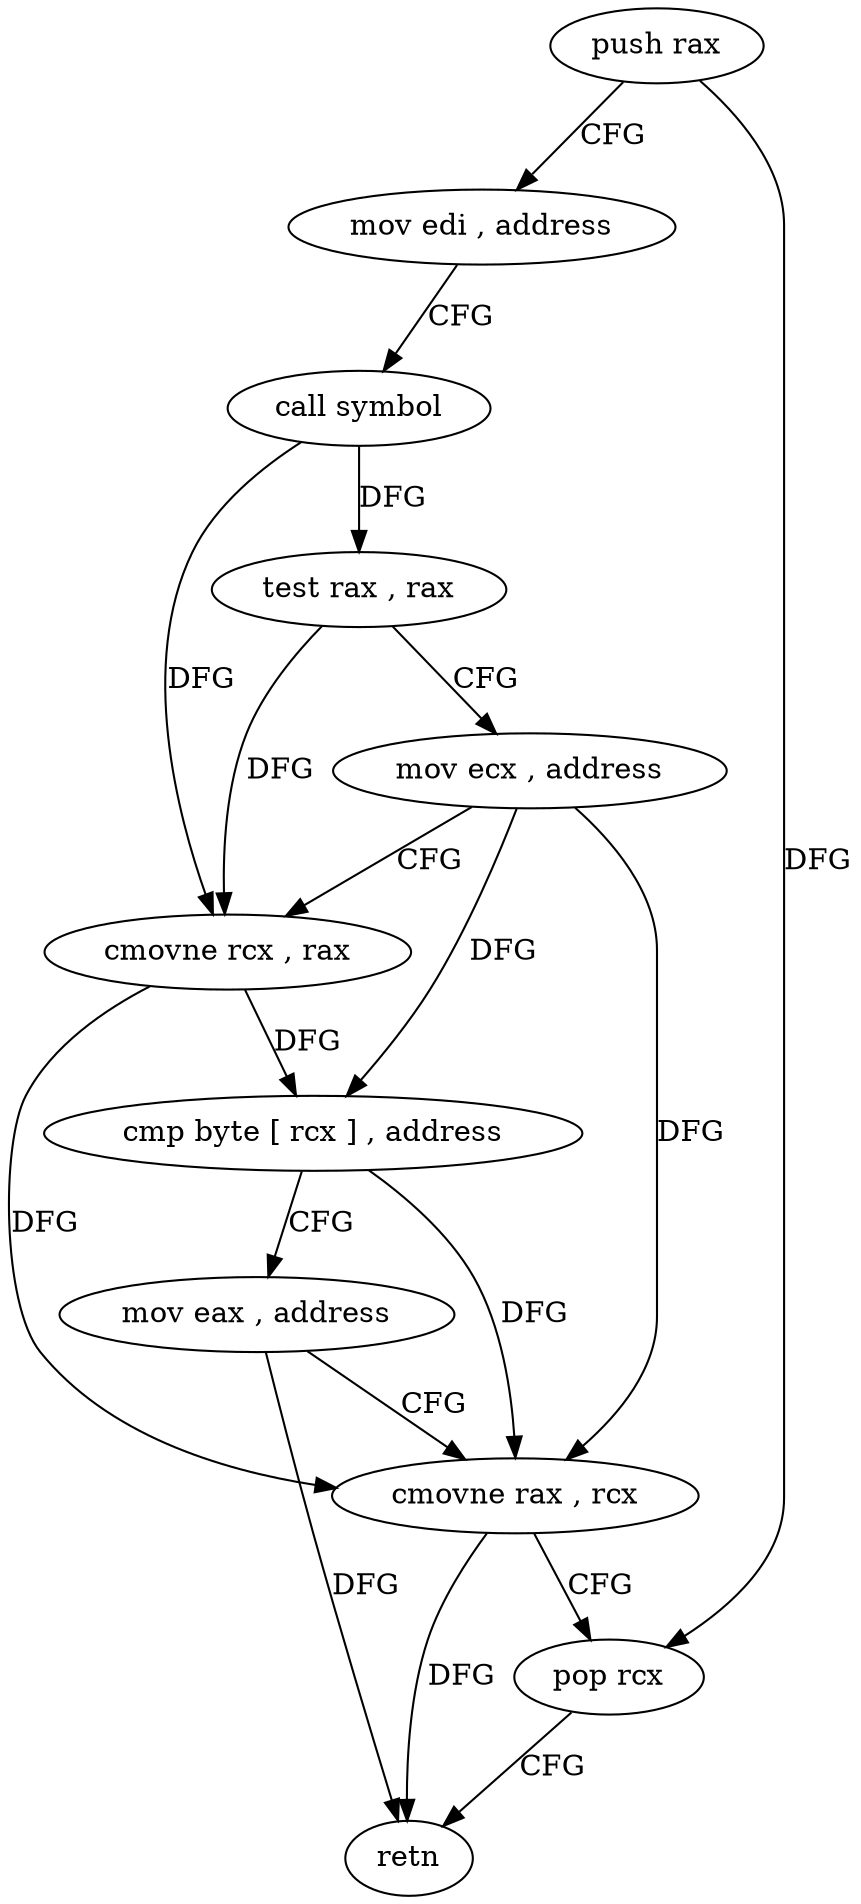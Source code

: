 digraph "func" {
"4215200" [label = "push rax" ]
"4215201" [label = "mov edi , address" ]
"4215206" [label = "call symbol" ]
"4215211" [label = "test rax , rax" ]
"4215214" [label = "mov ecx , address" ]
"4215219" [label = "cmovne rcx , rax" ]
"4215223" [label = "cmp byte [ rcx ] , address" ]
"4215226" [label = "mov eax , address" ]
"4215231" [label = "cmovne rax , rcx" ]
"4215235" [label = "pop rcx" ]
"4215236" [label = "retn" ]
"4215200" -> "4215201" [ label = "CFG" ]
"4215200" -> "4215235" [ label = "DFG" ]
"4215201" -> "4215206" [ label = "CFG" ]
"4215206" -> "4215211" [ label = "DFG" ]
"4215206" -> "4215219" [ label = "DFG" ]
"4215211" -> "4215214" [ label = "CFG" ]
"4215211" -> "4215219" [ label = "DFG" ]
"4215214" -> "4215219" [ label = "CFG" ]
"4215214" -> "4215223" [ label = "DFG" ]
"4215214" -> "4215231" [ label = "DFG" ]
"4215219" -> "4215223" [ label = "DFG" ]
"4215219" -> "4215231" [ label = "DFG" ]
"4215223" -> "4215226" [ label = "CFG" ]
"4215223" -> "4215231" [ label = "DFG" ]
"4215226" -> "4215231" [ label = "CFG" ]
"4215226" -> "4215236" [ label = "DFG" ]
"4215231" -> "4215235" [ label = "CFG" ]
"4215231" -> "4215236" [ label = "DFG" ]
"4215235" -> "4215236" [ label = "CFG" ]
}
